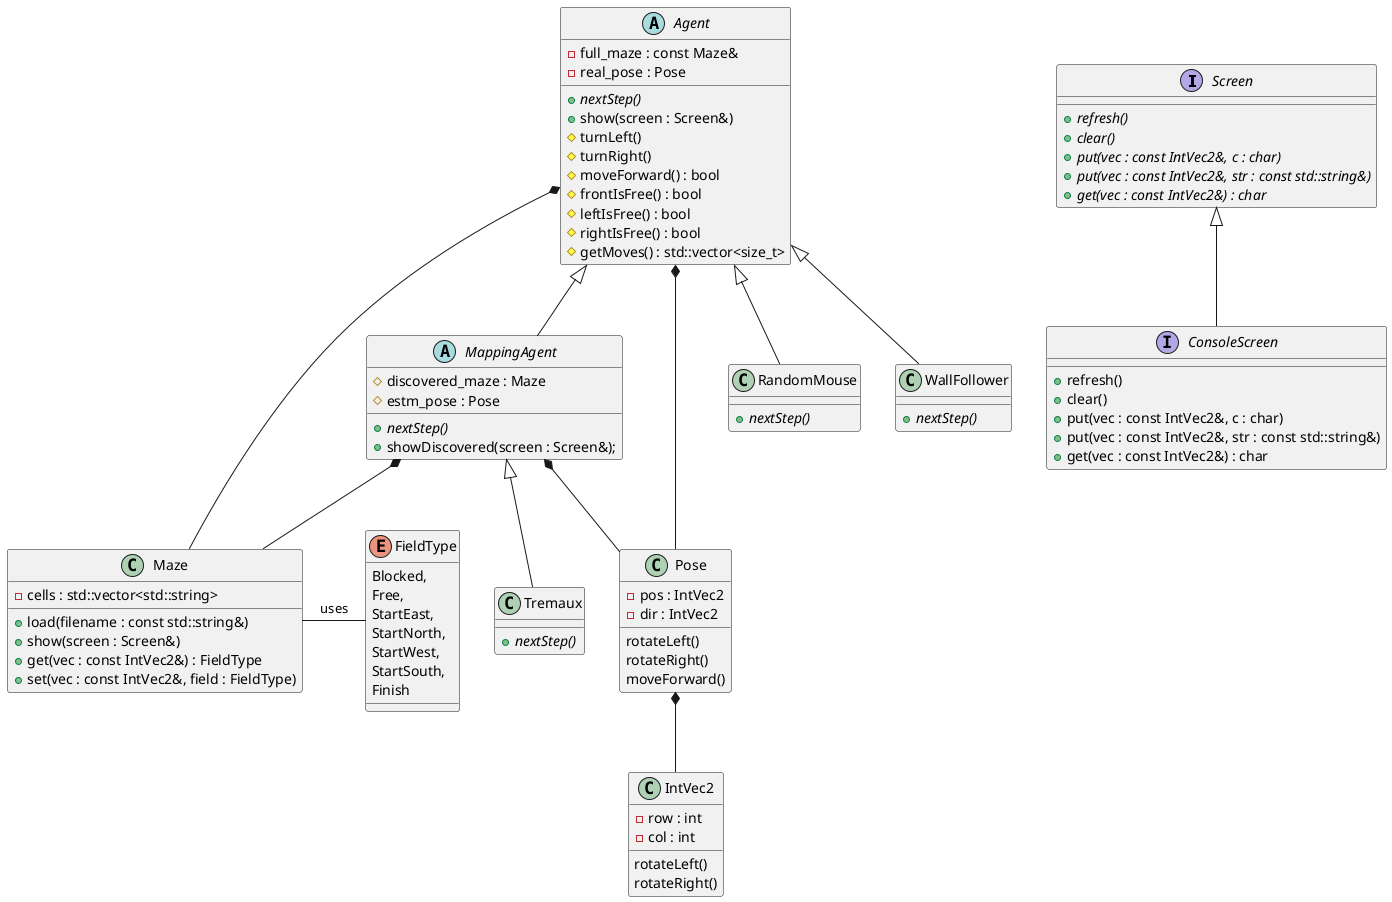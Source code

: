 @startuml
interface Screen {
	+{abstract}refresh()
	+{abstract}clear()
	+{abstract}put(vec : const IntVec2&, c : char)
	+{abstract}put(vec : const IntVec2&, str : const std::string&)
	+{abstract}get(vec : const IntVec2&) : char
}

interface ConsoleScreen {
	+refresh()
	+clear()
	+put(vec : const IntVec2&, c : char)
	+put(vec : const IntVec2&, str : const std::string&)
	+get(vec : const IntVec2&) : char
}

class IntVec2 {
	-row : int
	-col : int
	rotateLeft()
	rotateRight()
}

class Pose {
	-pos : IntVec2
	-dir : IntVec2
	rotateLeft()
	rotateRight()
	moveForward()
}

enum FieldType {
	Blocked,
	Free,
	StartEast,
	StartNorth,
	StartWest,
	StartSouth,
	Finish
}

class Maze {
	+load(filename : const std::string&)
	+show(screen : Screen&)
	+get(vec : const IntVec2&) : FieldType
	+set(vec : const IntVec2&, field : FieldType)
	-cells : std::vector<std::string>
}

abstract class Agent {
	+{abstract}nextStep()
	+show(screen : Screen&)
	#turnLeft()
	#turnRight()
	#moveForward() : bool
	#frontIsFree() : bool
	#leftIsFree() : bool
	#rightIsFree() : bool
	#getMoves() : std::vector<size_t>
	-full_maze : const Maze&
	-real_pose : Pose
}

abstract class MappingAgent {
	+{abstract}nextStep()
	+showDiscovered(screen : Screen&);
	#discovered_maze : Maze
	#estm_pose : Pose
}

class Tremaux {
	+{abstract}nextStep()
}

class RandomMouse {
	+{abstract}nextStep()
}

class WallFollower {
	+{abstract}nextStep()
}

Screen <|-- ConsoleScreen
Pose *-- IntVec2
Agent <|-- MappingAgent
MappingAgent <|-- Tremaux
Agent <|-- RandomMouse
Agent <|-- WallFollower
Agent *-- Maze
Maze - FieldType : uses
Agent *-- Pose
MappingAgent *-- Maze
MappingAgent *-- Pose
@enduml
